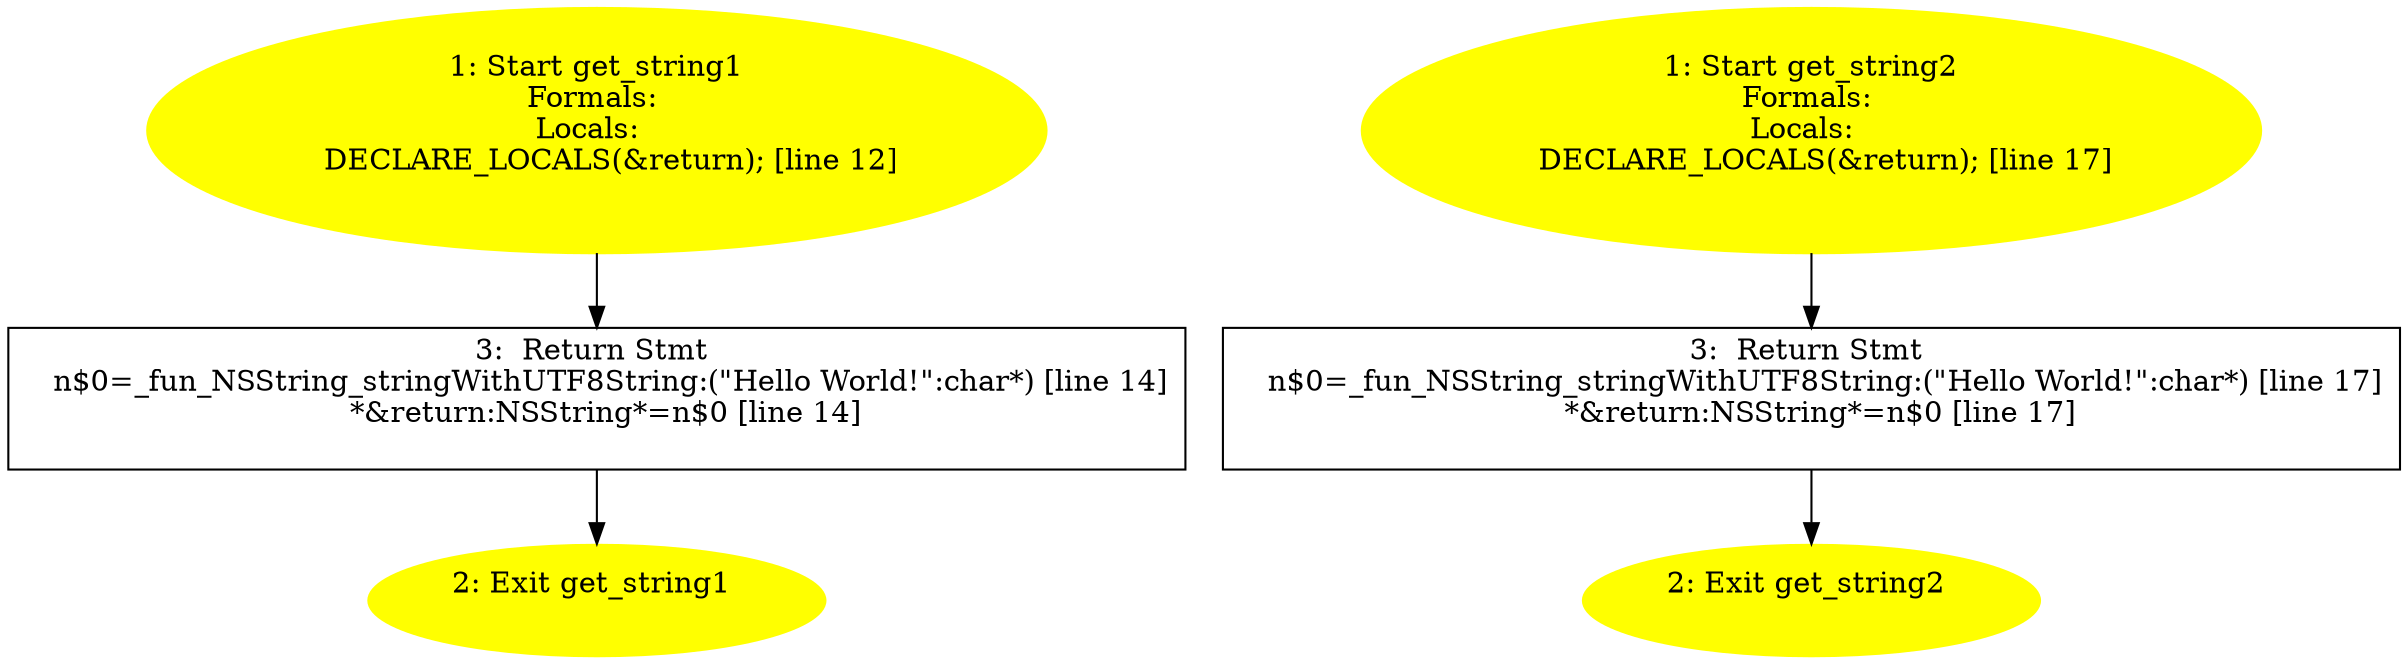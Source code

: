 /* @generated */
digraph iCFG {
"get_string1.37988b3a9459aa3258beba816a2c79fc_1" [label="1: Start get_string1\nFormals: \nLocals:  \n   DECLARE_LOCALS(&return); [line 12]\n " color=yellow style=filled]
	

	 "get_string1.37988b3a9459aa3258beba816a2c79fc_1" -> "get_string1.37988b3a9459aa3258beba816a2c79fc_3" ;
"get_string1.37988b3a9459aa3258beba816a2c79fc_2" [label="2: Exit get_string1 \n  " color=yellow style=filled]
	

"get_string1.37988b3a9459aa3258beba816a2c79fc_3" [label="3:  Return Stmt \n   n$0=_fun_NSString_stringWithUTF8String:(\"Hello World!\":char*) [line 14]\n  *&return:NSString*=n$0 [line 14]\n " shape="box"]
	

	 "get_string1.37988b3a9459aa3258beba816a2c79fc_3" -> "get_string1.37988b3a9459aa3258beba816a2c79fc_2" ;
"get_string2.896232467e9bb3980f16ff6f7a1da043_1" [label="1: Start get_string2\nFormals: \nLocals:  \n   DECLARE_LOCALS(&return); [line 17]\n " color=yellow style=filled]
	

	 "get_string2.896232467e9bb3980f16ff6f7a1da043_1" -> "get_string2.896232467e9bb3980f16ff6f7a1da043_3" ;
"get_string2.896232467e9bb3980f16ff6f7a1da043_2" [label="2: Exit get_string2 \n  " color=yellow style=filled]
	

"get_string2.896232467e9bb3980f16ff6f7a1da043_3" [label="3:  Return Stmt \n   n$0=_fun_NSString_stringWithUTF8String:(\"Hello World!\":char*) [line 17]\n  *&return:NSString*=n$0 [line 17]\n " shape="box"]
	

	 "get_string2.896232467e9bb3980f16ff6f7a1da043_3" -> "get_string2.896232467e9bb3980f16ff6f7a1da043_2" ;
}

